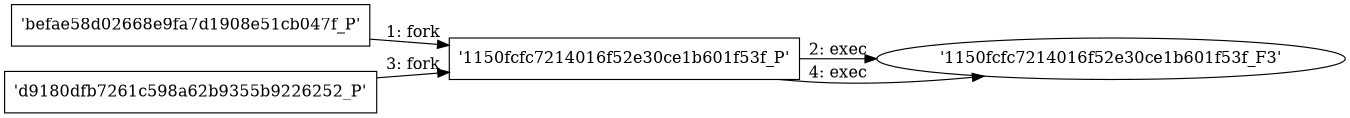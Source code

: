 digraph "D:\Learning\Paper\apt\基于CTI的攻击预警\Dataset\攻击图\ASGfromALLCTI\Vulnerability Spotlight Bitdefender BOX 2 bootstrap remote code execution vulnerabilities.dot" {
rankdir="LR"
size="9"
fixedsize="false"
splines="true"
nodesep=0.3
ranksep=0
fontsize=10
overlap="scalexy"
engine= "neato"
	"'befae58d02668e9fa7d1908e51cb047f_P'" [node_type=Process shape=box]
	"'1150fcfc7214016f52e30ce1b601f53f_P'" [node_type=Process shape=box]
	"'befae58d02668e9fa7d1908e51cb047f_P'" -> "'1150fcfc7214016f52e30ce1b601f53f_P'" [label="1: fork"]
	"'1150fcfc7214016f52e30ce1b601f53f_P'" [node_type=Process shape=box]
	"'1150fcfc7214016f52e30ce1b601f53f_F3'" [node_type=File shape=ellipse]
	"'1150fcfc7214016f52e30ce1b601f53f_P'" -> "'1150fcfc7214016f52e30ce1b601f53f_F3'" [label="2: exec"]
	"'d9180dfb7261c598a62b9355b9226252_P'" [node_type=Process shape=box]
	"'1150fcfc7214016f52e30ce1b601f53f_P'" [node_type=Process shape=box]
	"'d9180dfb7261c598a62b9355b9226252_P'" -> "'1150fcfc7214016f52e30ce1b601f53f_P'" [label="3: fork"]
	"'1150fcfc7214016f52e30ce1b601f53f_P'" [node_type=Process shape=box]
	"'1150fcfc7214016f52e30ce1b601f53f_F3'" [node_type=File shape=ellipse]
	"'1150fcfc7214016f52e30ce1b601f53f_P'" -> "'1150fcfc7214016f52e30ce1b601f53f_F3'" [label="4: exec"]
}

